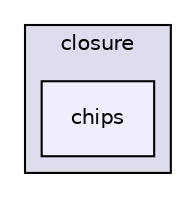 digraph "libs/angular/angular-material-fileinput-master/bower_components/angular-material/modules/closure/chips" {
  compound=true
  node [ fontsize="10", fontname="Helvetica"];
  edge [ labelfontsize="10", labelfontname="Helvetica"];
  subgraph clusterdir_9508a65cdb91278c0406c0d6c7b30c42 {
    graph [ bgcolor="#ddddee", pencolor="black", label="closure" fontname="Helvetica", fontsize="10", URL="dir_9508a65cdb91278c0406c0d6c7b30c42.html"]
  dir_ad6140ca483fa946e2e093fb22d9298d [shape=box, label="chips", style="filled", fillcolor="#eeeeff", pencolor="black", URL="dir_ad6140ca483fa946e2e093fb22d9298d.html"];
  }
}
